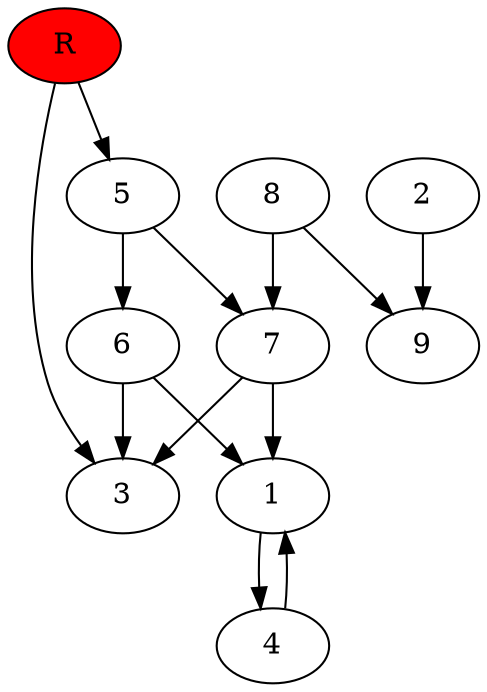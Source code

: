 digraph prb24552 {
	1
	2
	3
	4
	5
	6
	7
	8
	R [fillcolor="#ff0000" style=filled]
	1 -> 4
	2 -> 9
	4 -> 1
	5 -> 6
	5 -> 7
	6 -> 1
	6 -> 3
	7 -> 1
	7 -> 3
	8 -> 7
	8 -> 9
	R -> 3
	R -> 5
}
